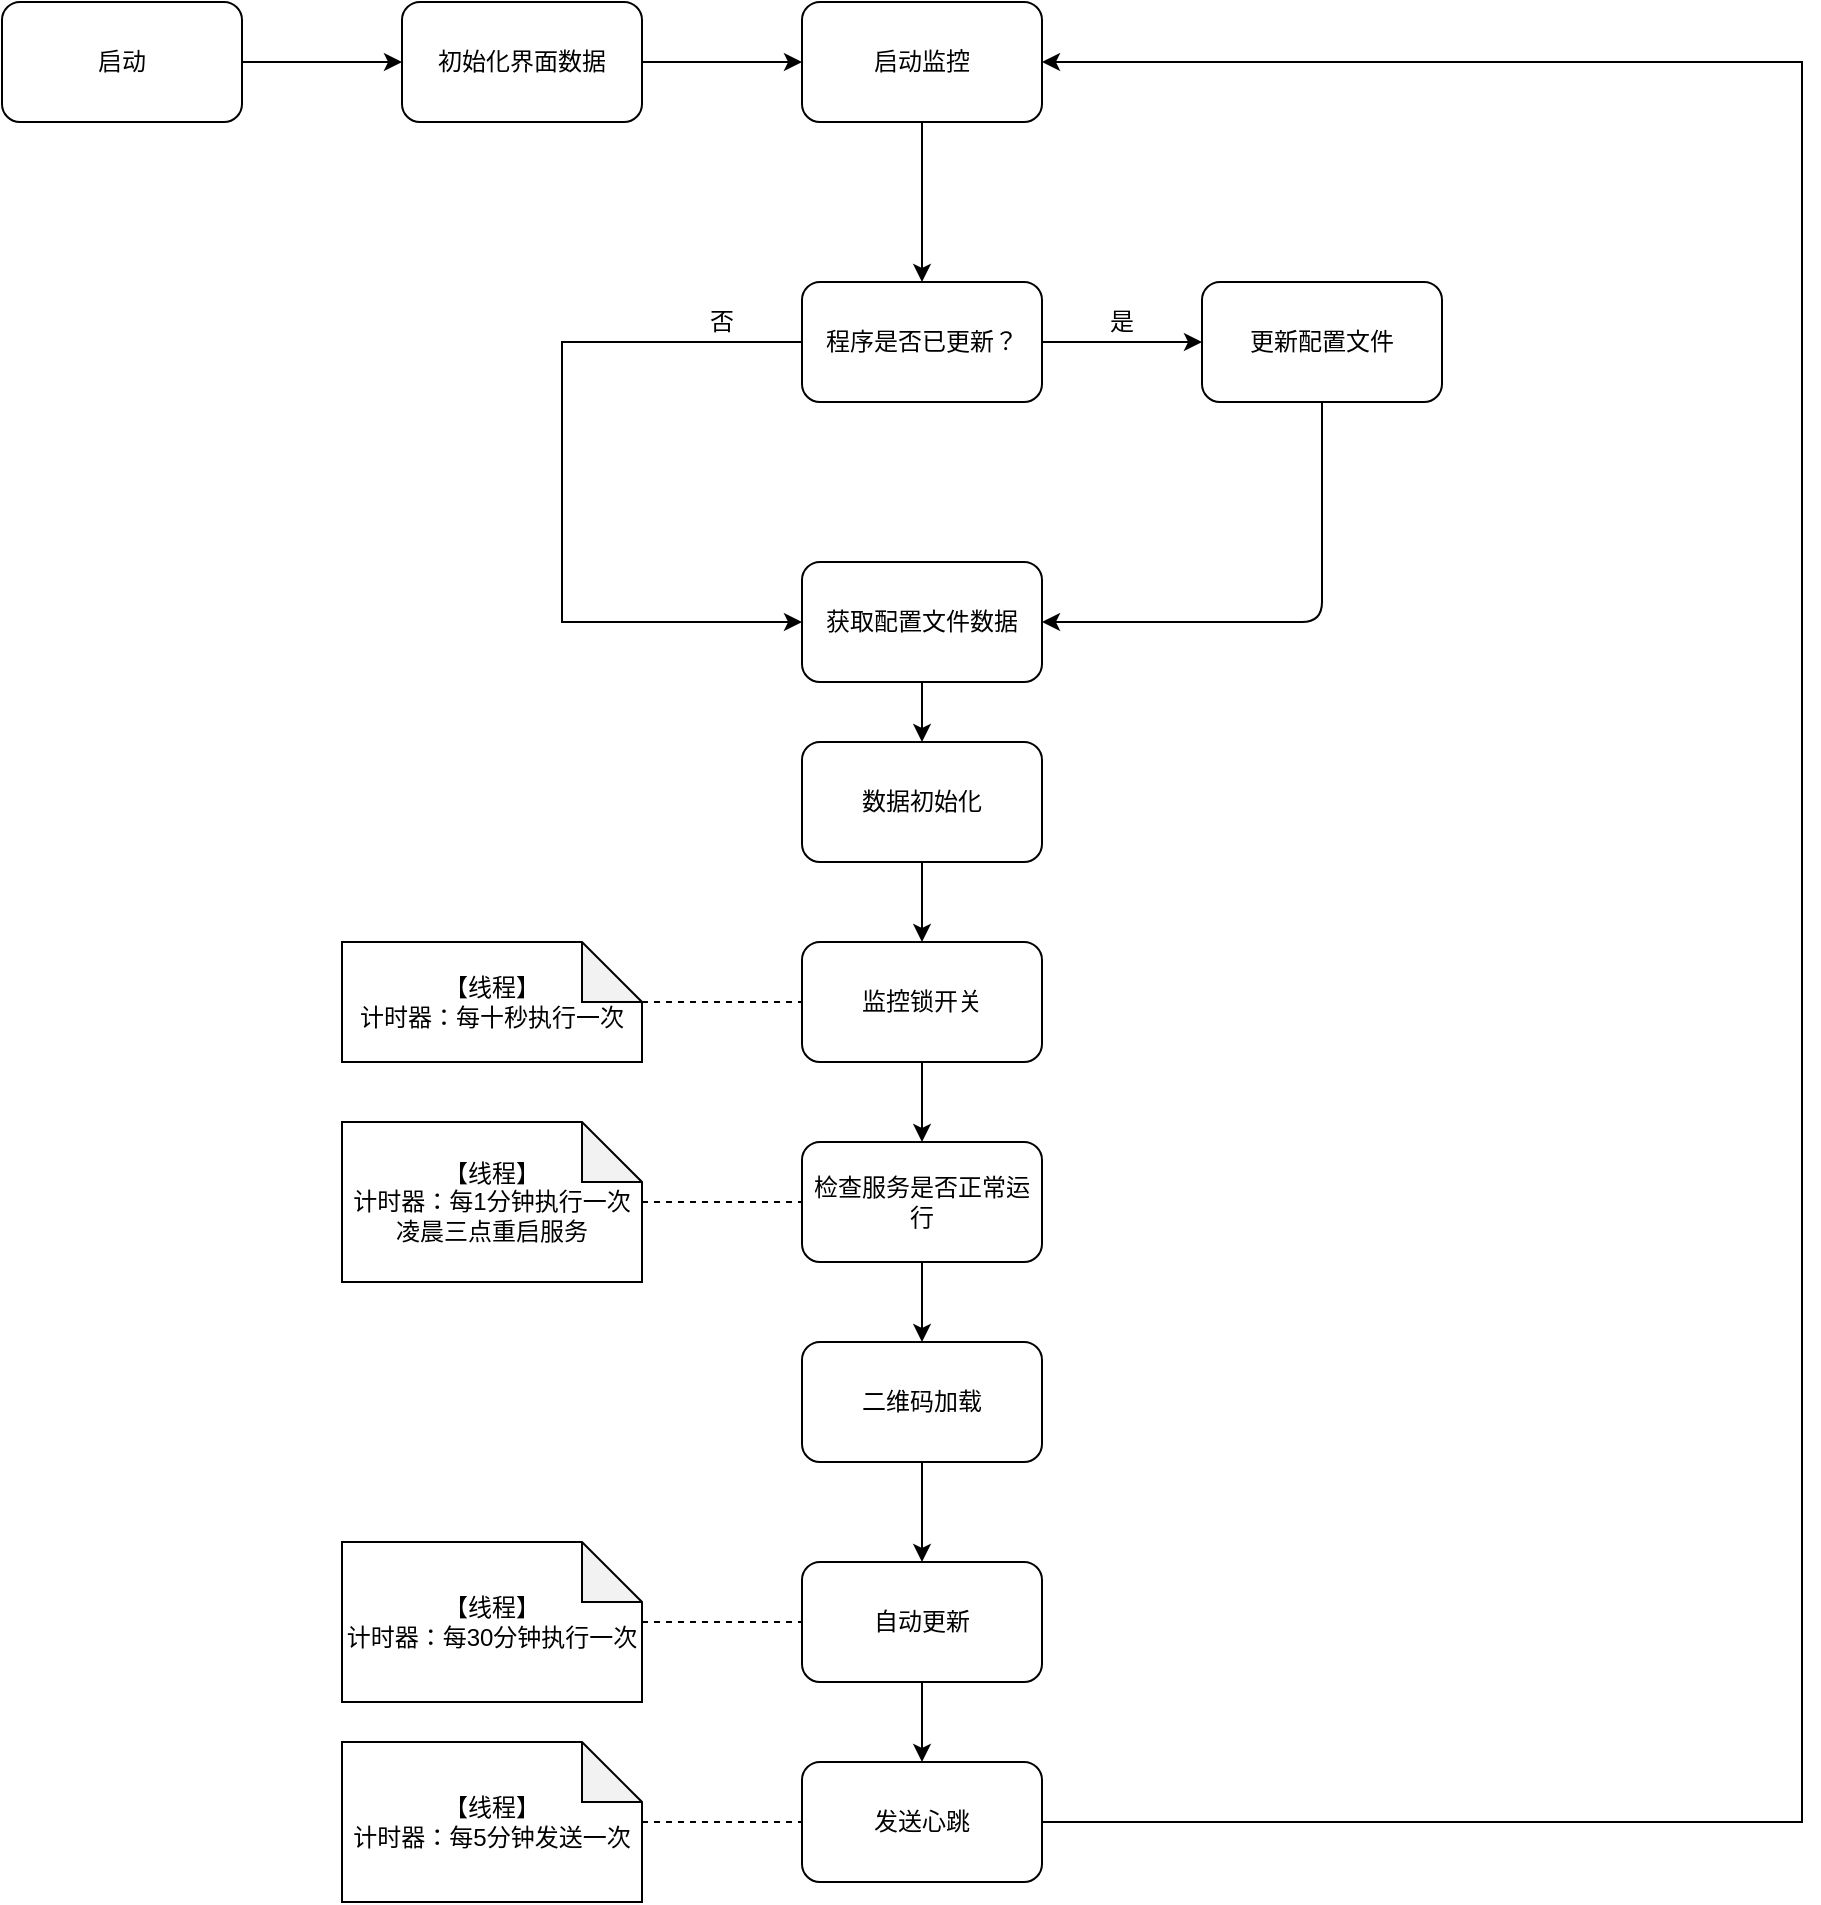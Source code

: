 <mxfile version="12.4.9" type="github">
  <diagram id="6a731a19-8d31-9384-78a2-239565b7b9f0" name="Page-1">
    <mxGraphModel dx="1422" dy="713" grid="1" gridSize="10" guides="1" tooltips="1" connect="1" arrows="1" fold="1" page="1" pageScale="1" pageWidth="1169" pageHeight="827" background="#ffffff" math="0" shadow="0">
      <root>
        <mxCell id="0"/>
        <mxCell id="1" parent="0"/>
        <mxCell id="UQhNOVVjy30IoHvUPy2a-60" value="" style="edgeStyle=orthogonalEdgeStyle;rounded=0;orthogonalLoop=1;jettySize=auto;html=1;" edge="1" parent="1" source="UQhNOVVjy30IoHvUPy2a-58" target="UQhNOVVjy30IoHvUPy2a-59">
          <mxGeometry relative="1" as="geometry"/>
        </mxCell>
        <mxCell id="UQhNOVVjy30IoHvUPy2a-58" value="启动" style="rounded=1;whiteSpace=wrap;html=1;" vertex="1" parent="1">
          <mxGeometry x="90" y="250" width="120" height="60" as="geometry"/>
        </mxCell>
        <mxCell id="UQhNOVVjy30IoHvUPy2a-62" value="" style="edgeStyle=orthogonalEdgeStyle;rounded=0;orthogonalLoop=1;jettySize=auto;html=1;" edge="1" parent="1" source="UQhNOVVjy30IoHvUPy2a-59" target="UQhNOVVjy30IoHvUPy2a-61">
          <mxGeometry relative="1" as="geometry"/>
        </mxCell>
        <mxCell id="UQhNOVVjy30IoHvUPy2a-59" value="初始化界面数据" style="rounded=1;whiteSpace=wrap;html=1;" vertex="1" parent="1">
          <mxGeometry x="290" y="250" width="120" height="60" as="geometry"/>
        </mxCell>
        <mxCell id="UQhNOVVjy30IoHvUPy2a-64" value="" style="edgeStyle=orthogonalEdgeStyle;rounded=0;orthogonalLoop=1;jettySize=auto;html=1;" edge="1" parent="1" source="UQhNOVVjy30IoHvUPy2a-61" target="UQhNOVVjy30IoHvUPy2a-63">
          <mxGeometry relative="1" as="geometry"/>
        </mxCell>
        <mxCell id="UQhNOVVjy30IoHvUPy2a-61" value="启动监控" style="rounded=1;whiteSpace=wrap;html=1;" vertex="1" parent="1">
          <mxGeometry x="490" y="250" width="120" height="60" as="geometry"/>
        </mxCell>
        <mxCell id="UQhNOVVjy30IoHvUPy2a-66" value="" style="edgeStyle=orthogonalEdgeStyle;rounded=0;orthogonalLoop=1;jettySize=auto;html=1;" edge="1" parent="1" source="UQhNOVVjy30IoHvUPy2a-63" target="UQhNOVVjy30IoHvUPy2a-65">
          <mxGeometry relative="1" as="geometry"/>
        </mxCell>
        <mxCell id="UQhNOVVjy30IoHvUPy2a-68" value="" style="edgeStyle=orthogonalEdgeStyle;rounded=0;orthogonalLoop=1;jettySize=auto;html=1;" edge="1" parent="1" source="UQhNOVVjy30IoHvUPy2a-63" target="UQhNOVVjy30IoHvUPy2a-72">
          <mxGeometry relative="1" as="geometry">
            <mxPoint x="370" y="570" as="targetPoint"/>
            <Array as="points">
              <mxPoint x="370" y="420"/>
              <mxPoint x="370" y="560"/>
            </Array>
          </mxGeometry>
        </mxCell>
        <mxCell id="UQhNOVVjy30IoHvUPy2a-63" value="程序是否已更新？" style="rounded=1;whiteSpace=wrap;html=1;" vertex="1" parent="1">
          <mxGeometry x="490" y="390" width="120" height="60" as="geometry"/>
        </mxCell>
        <mxCell id="UQhNOVVjy30IoHvUPy2a-78" value="" style="edgeStyle=orthogonalEdgeStyle;rounded=0;orthogonalLoop=1;jettySize=auto;html=1;" edge="1" parent="1" source="UQhNOVVjy30IoHvUPy2a-72" target="UQhNOVVjy30IoHvUPy2a-77">
          <mxGeometry relative="1" as="geometry"/>
        </mxCell>
        <mxCell id="UQhNOVVjy30IoHvUPy2a-72" value="获取配置文件数据" style="rounded=1;whiteSpace=wrap;html=1;" vertex="1" parent="1">
          <mxGeometry x="490" y="530" width="120" height="60" as="geometry"/>
        </mxCell>
        <mxCell id="UQhNOVVjy30IoHvUPy2a-80" value="" style="edgeStyle=orthogonalEdgeStyle;rounded=0;orthogonalLoop=1;jettySize=auto;html=1;" edge="1" parent="1" source="UQhNOVVjy30IoHvUPy2a-77" target="UQhNOVVjy30IoHvUPy2a-79">
          <mxGeometry relative="1" as="geometry"/>
        </mxCell>
        <mxCell id="UQhNOVVjy30IoHvUPy2a-77" value="数据初始化" style="rounded=1;whiteSpace=wrap;html=1;" vertex="1" parent="1">
          <mxGeometry x="490" y="620" width="120" height="60" as="geometry"/>
        </mxCell>
        <mxCell id="UQhNOVVjy30IoHvUPy2a-85" value="" style="edgeStyle=orthogonalEdgeStyle;rounded=0;orthogonalLoop=1;jettySize=auto;html=1;" edge="1" parent="1" source="UQhNOVVjy30IoHvUPy2a-79" target="UQhNOVVjy30IoHvUPy2a-84">
          <mxGeometry relative="1" as="geometry"/>
        </mxCell>
        <mxCell id="UQhNOVVjy30IoHvUPy2a-79" value="监控锁开关" style="rounded=1;whiteSpace=wrap;html=1;" vertex="1" parent="1">
          <mxGeometry x="490" y="720" width="120" height="60" as="geometry"/>
        </mxCell>
        <mxCell id="UQhNOVVjy30IoHvUPy2a-90" value="" style="edgeStyle=orthogonalEdgeStyle;rounded=0;orthogonalLoop=1;jettySize=auto;html=1;" edge="1" parent="1" source="UQhNOVVjy30IoHvUPy2a-84" target="UQhNOVVjy30IoHvUPy2a-89">
          <mxGeometry relative="1" as="geometry"/>
        </mxCell>
        <mxCell id="UQhNOVVjy30IoHvUPy2a-84" value="检查服务是否正常运行" style="rounded=1;whiteSpace=wrap;html=1;" vertex="1" parent="1">
          <mxGeometry x="490" y="820" width="120" height="60" as="geometry"/>
        </mxCell>
        <mxCell id="UQhNOVVjy30IoHvUPy2a-92" value="" style="edgeStyle=orthogonalEdgeStyle;rounded=0;orthogonalLoop=1;jettySize=auto;html=1;" edge="1" parent="1" source="UQhNOVVjy30IoHvUPy2a-89" target="UQhNOVVjy30IoHvUPy2a-91">
          <mxGeometry relative="1" as="geometry"/>
        </mxCell>
        <mxCell id="UQhNOVVjy30IoHvUPy2a-89" value="二维码加载" style="rounded=1;whiteSpace=wrap;html=1;" vertex="1" parent="1">
          <mxGeometry x="490" y="920" width="120" height="60" as="geometry"/>
        </mxCell>
        <mxCell id="UQhNOVVjy30IoHvUPy2a-97" value="" style="edgeStyle=orthogonalEdgeStyle;rounded=0;orthogonalLoop=1;jettySize=auto;html=1;" edge="1" parent="1" source="UQhNOVVjy30IoHvUPy2a-91" target="UQhNOVVjy30IoHvUPy2a-96">
          <mxGeometry relative="1" as="geometry"/>
        </mxCell>
        <mxCell id="UQhNOVVjy30IoHvUPy2a-91" value="自动更新" style="rounded=1;whiteSpace=wrap;html=1;" vertex="1" parent="1">
          <mxGeometry x="490" y="1030" width="120" height="60" as="geometry"/>
        </mxCell>
        <mxCell id="UQhNOVVjy30IoHvUPy2a-102" value="" style="edgeStyle=orthogonalEdgeStyle;rounded=0;orthogonalLoop=1;jettySize=auto;html=1;" edge="1" parent="1" source="UQhNOVVjy30IoHvUPy2a-96" target="UQhNOVVjy30IoHvUPy2a-61">
          <mxGeometry relative="1" as="geometry">
            <mxPoint x="550" y="1510" as="targetPoint"/>
            <Array as="points">
              <mxPoint x="990" y="1160"/>
              <mxPoint x="990" y="280"/>
            </Array>
          </mxGeometry>
        </mxCell>
        <mxCell id="UQhNOVVjy30IoHvUPy2a-96" value="发送心跳" style="rounded=1;whiteSpace=wrap;html=1;" vertex="1" parent="1">
          <mxGeometry x="490" y="1130" width="120" height="60" as="geometry"/>
        </mxCell>
        <mxCell id="UQhNOVVjy30IoHvUPy2a-65" value="更新配置文件" style="rounded=1;whiteSpace=wrap;html=1;" vertex="1" parent="1">
          <mxGeometry x="690" y="390" width="120" height="60" as="geometry"/>
        </mxCell>
        <mxCell id="UQhNOVVjy30IoHvUPy2a-69" value="是" style="text;html=1;strokeColor=none;fillColor=none;align=center;verticalAlign=middle;whiteSpace=wrap;rounded=0;" vertex="1" parent="1">
          <mxGeometry x="630" y="400" width="40" height="20" as="geometry"/>
        </mxCell>
        <mxCell id="UQhNOVVjy30IoHvUPy2a-70" value="否" style="text;html=1;strokeColor=none;fillColor=none;align=center;verticalAlign=middle;whiteSpace=wrap;rounded=0;" vertex="1" parent="1">
          <mxGeometry x="430" y="400" width="40" height="20" as="geometry"/>
        </mxCell>
        <mxCell id="UQhNOVVjy30IoHvUPy2a-76" value="" style="endArrow=classic;html=1;" edge="1" parent="1" source="UQhNOVVjy30IoHvUPy2a-65" target="UQhNOVVjy30IoHvUPy2a-72">
          <mxGeometry width="50" height="50" relative="1" as="geometry">
            <mxPoint x="740" y="460" as="sourcePoint"/>
            <mxPoint x="790" y="410" as="targetPoint"/>
            <Array as="points">
              <mxPoint x="750" y="560"/>
            </Array>
          </mxGeometry>
        </mxCell>
        <mxCell id="UQhNOVVjy30IoHvUPy2a-82" value="【线程】&lt;br&gt;计时器：每十秒执行一次" style="shape=note;whiteSpace=wrap;html=1;backgroundOutline=1;darkOpacity=0.05;" vertex="1" parent="1">
          <mxGeometry x="260" y="720" width="150" height="60" as="geometry"/>
        </mxCell>
        <mxCell id="UQhNOVVjy30IoHvUPy2a-86" value="【线程】&lt;br&gt;计时器：每1分钟执行一次&lt;br&gt;凌晨三点重启服务" style="shape=note;whiteSpace=wrap;html=1;backgroundOutline=1;darkOpacity=0.05;" vertex="1" parent="1">
          <mxGeometry x="260" y="810" width="150" height="80" as="geometry"/>
        </mxCell>
        <mxCell id="UQhNOVVjy30IoHvUPy2a-93" value="【线程】&lt;br&gt;计时器：每30分钟执行一次" style="shape=note;whiteSpace=wrap;html=1;backgroundOutline=1;darkOpacity=0.05;" vertex="1" parent="1">
          <mxGeometry x="260" y="1020" width="150" height="80" as="geometry"/>
        </mxCell>
        <mxCell id="UQhNOVVjy30IoHvUPy2a-98" value="【线程】&lt;br&gt;计时器：每5分钟发送一次" style="shape=note;whiteSpace=wrap;html=1;backgroundOutline=1;darkOpacity=0.05;" vertex="1" parent="1">
          <mxGeometry x="260" y="1120" width="150" height="80" as="geometry"/>
        </mxCell>
        <mxCell id="UQhNOVVjy30IoHvUPy2a-83" value="" style="endArrow=none;dashed=1;html=1;" edge="1" parent="1" source="UQhNOVVjy30IoHvUPy2a-82" target="UQhNOVVjy30IoHvUPy2a-79">
          <mxGeometry width="50" height="50" relative="1" as="geometry">
            <mxPoint x="90" y="940" as="sourcePoint"/>
            <mxPoint x="140" y="890" as="targetPoint"/>
          </mxGeometry>
        </mxCell>
        <mxCell id="UQhNOVVjy30IoHvUPy2a-88" value="" style="endArrow=none;dashed=1;html=1;" edge="1" parent="1" source="UQhNOVVjy30IoHvUPy2a-86" target="UQhNOVVjy30IoHvUPy2a-84">
          <mxGeometry width="50" height="50" relative="1" as="geometry">
            <mxPoint x="500" y="1110" as="sourcePoint"/>
            <mxPoint x="550" y="1060" as="targetPoint"/>
          </mxGeometry>
        </mxCell>
        <mxCell id="UQhNOVVjy30IoHvUPy2a-95" value="" style="endArrow=none;dashed=1;html=1;" edge="1" parent="1" source="UQhNOVVjy30IoHvUPy2a-93" target="UQhNOVVjy30IoHvUPy2a-91">
          <mxGeometry width="50" height="50" relative="1" as="geometry">
            <mxPoint x="90" y="1370" as="sourcePoint"/>
            <mxPoint x="140" y="1320" as="targetPoint"/>
          </mxGeometry>
        </mxCell>
        <mxCell id="UQhNOVVjy30IoHvUPy2a-100" value="" style="endArrow=none;dashed=1;html=1;" edge="1" parent="1" source="UQhNOVVjy30IoHvUPy2a-98" target="UQhNOVVjy30IoHvUPy2a-96">
          <mxGeometry width="50" height="50" relative="1" as="geometry">
            <mxPoint x="270" y="1430" as="sourcePoint"/>
            <mxPoint x="320" y="1380" as="targetPoint"/>
          </mxGeometry>
        </mxCell>
      </root>
    </mxGraphModel>
  </diagram>
</mxfile>
